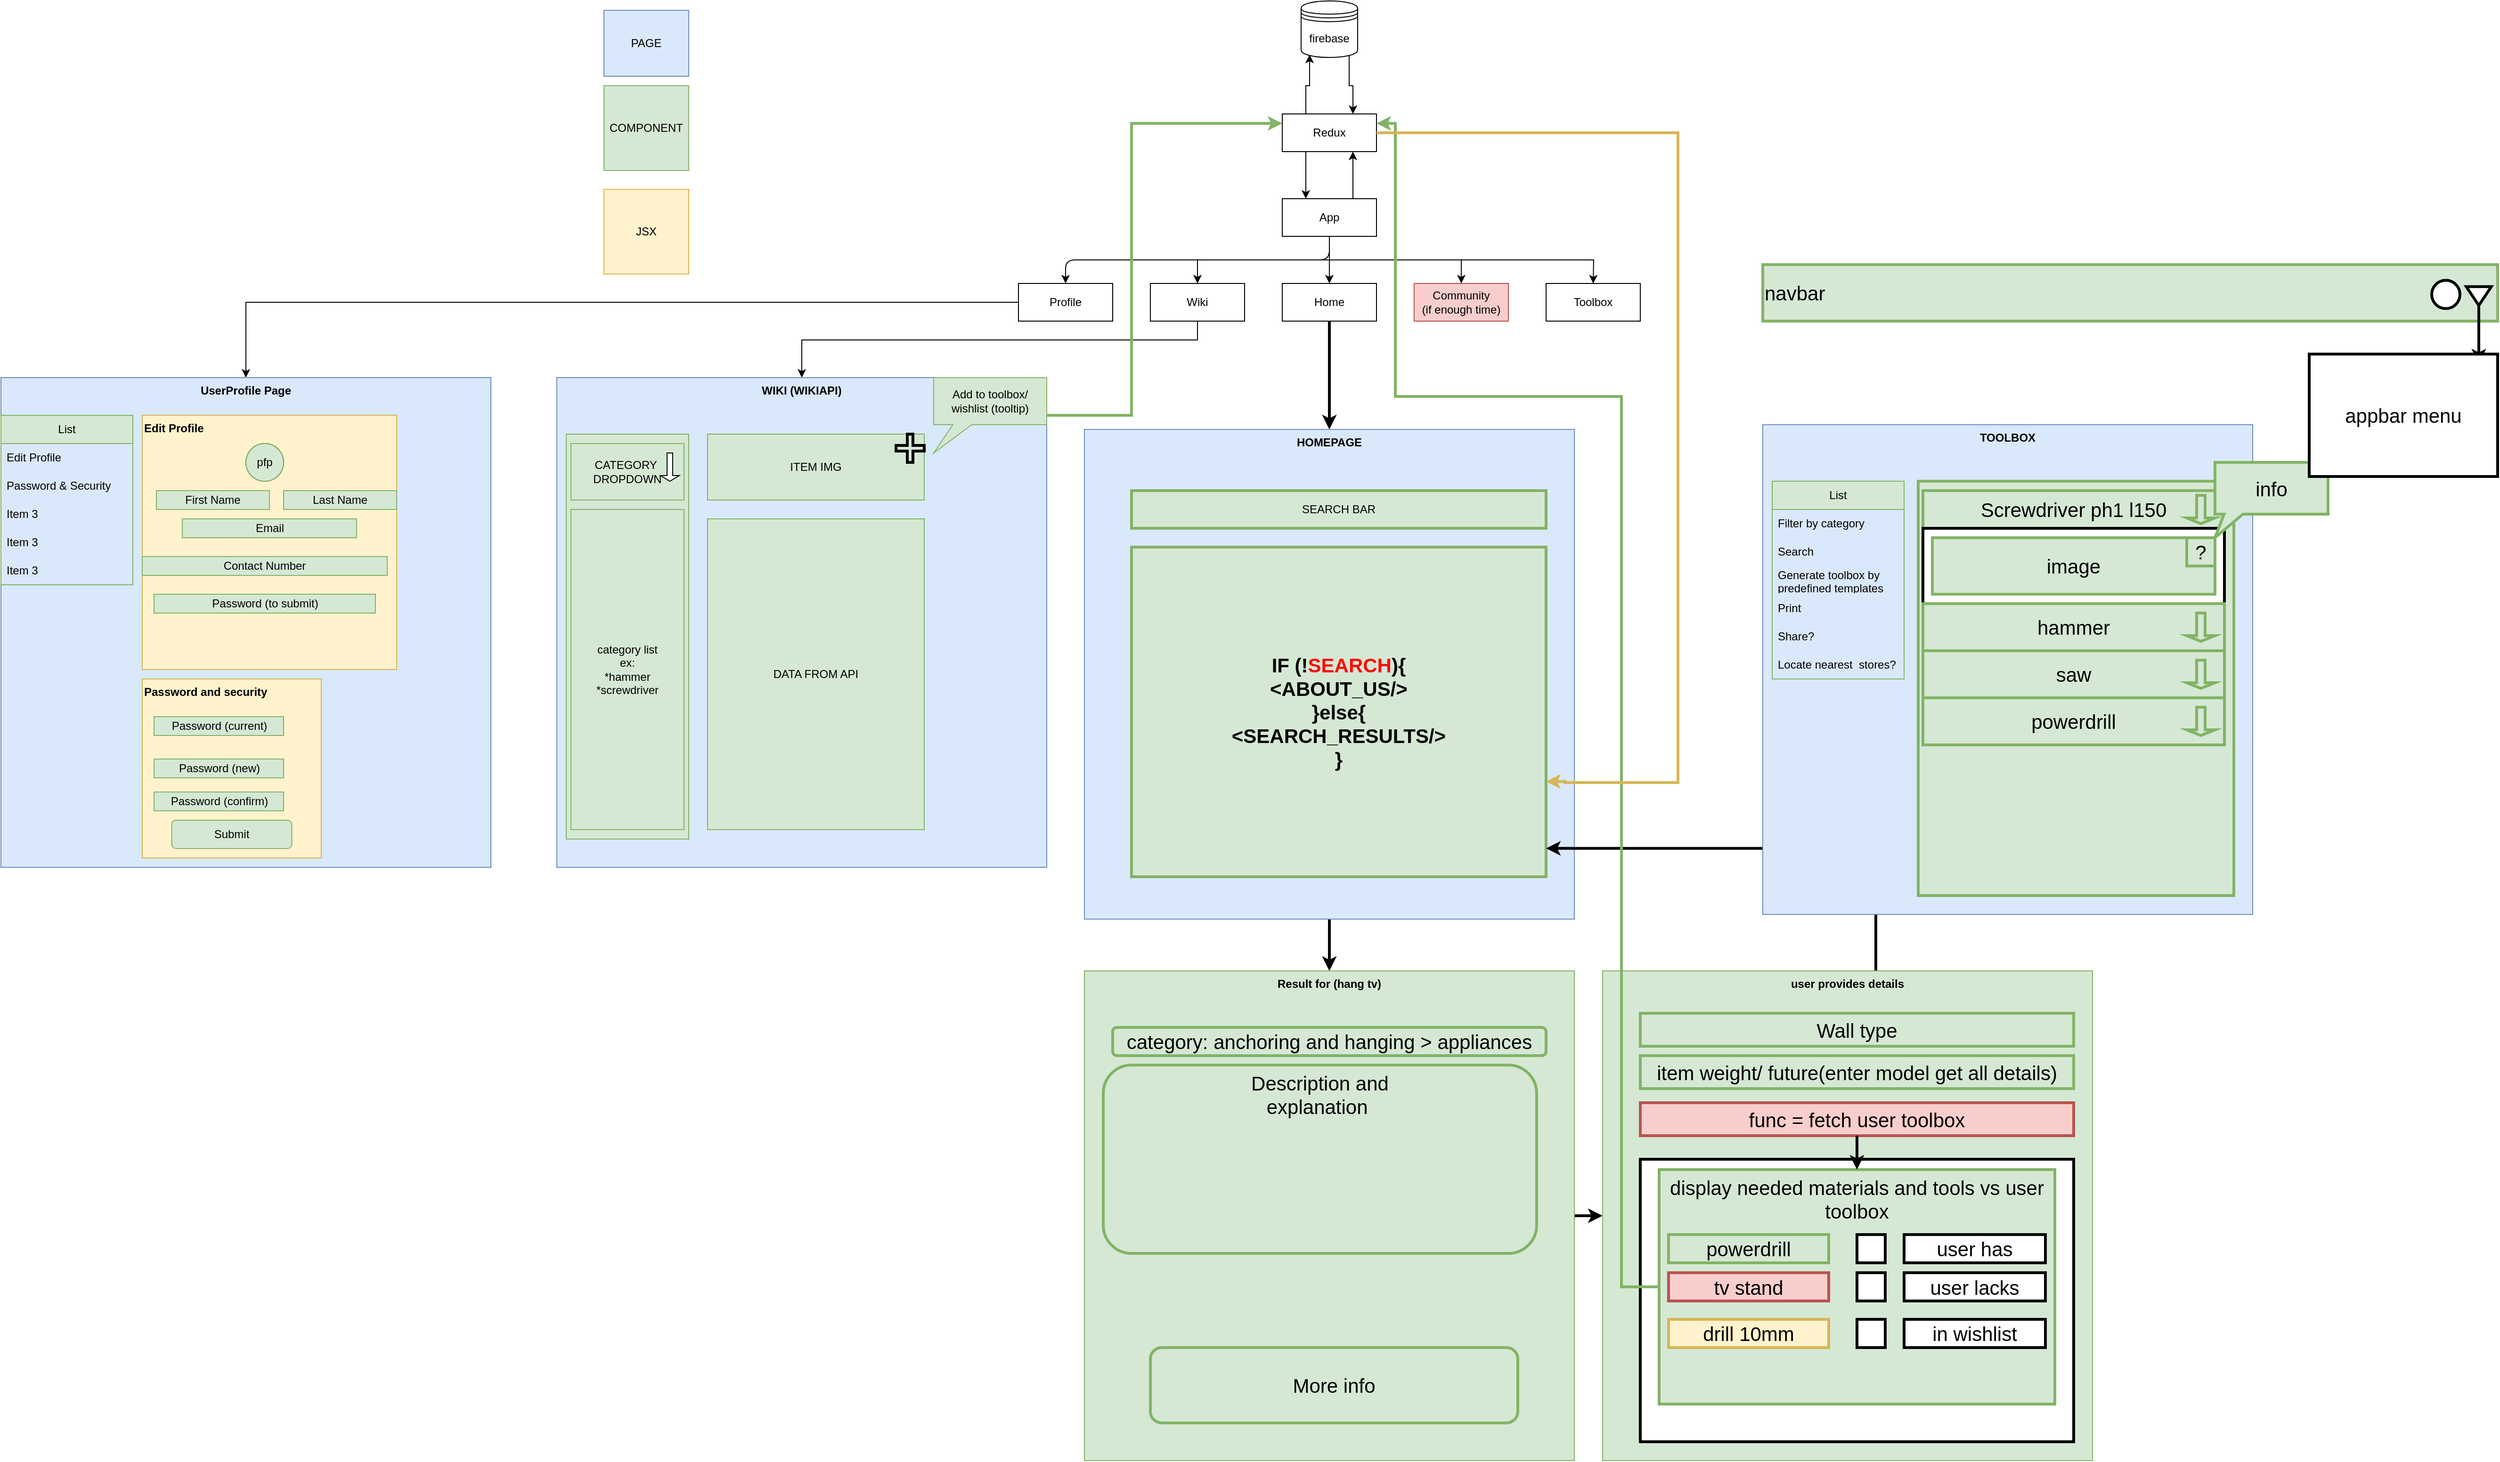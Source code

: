 <mxfile version="20.8.23" type="github">
  <diagram name="Page-1" id="2c0d36ab-eaac-3732-788b-9136903baeff">
    <mxGraphModel dx="8080" dy="4667" grid="1" gridSize="10" guides="1" tooltips="1" connect="1" arrows="1" fold="1" page="1" pageScale="1.5" pageWidth="1169" pageHeight="827" background="none" math="0" shadow="0">
      <root>
        <mxCell id="0" />
        <mxCell id="1" parent="0" />
        <mxCell id="G5pGbf08PNdvRAmgkb_J-200" style="edgeStyle=orthogonalEdgeStyle;rounded=0;orthogonalLoop=1;jettySize=auto;html=1;exitX=0.85;exitY=0.95;exitDx=0;exitDy=0;exitPerimeter=0;entryX=0.75;entryY=0;entryDx=0;entryDy=0;" edge="1" parent="1" source="G5pGbf08PNdvRAmgkb_J-149" target="G5pGbf08PNdvRAmgkb_J-193">
          <mxGeometry relative="1" as="geometry" />
        </mxCell>
        <mxCell id="G5pGbf08PNdvRAmgkb_J-149" value="firebase" style="shape=datastore;whiteSpace=wrap;html=1;" vertex="1" parent="1">
          <mxGeometry x="1920" y="540" width="60" height="60" as="geometry" />
        </mxCell>
        <mxCell id="G5pGbf08PNdvRAmgkb_J-195" style="edgeStyle=orthogonalEdgeStyle;rounded=0;orthogonalLoop=1;jettySize=auto;html=1;exitX=0.75;exitY=0;exitDx=0;exitDy=0;entryX=0.75;entryY=1;entryDx=0;entryDy=0;" edge="1" parent="1" source="G5pGbf08PNdvRAmgkb_J-182" target="G5pGbf08PNdvRAmgkb_J-193">
          <mxGeometry relative="1" as="geometry" />
        </mxCell>
        <mxCell id="G5pGbf08PNdvRAmgkb_J-182" value="App" style="whiteSpace=wrap;html=1;" vertex="1" parent="1">
          <mxGeometry x="1900" y="750" width="100" height="40" as="geometry" />
        </mxCell>
        <mxCell id="G5pGbf08PNdvRAmgkb_J-202" style="edgeStyle=orthogonalEdgeStyle;rounded=0;orthogonalLoop=1;jettySize=auto;html=1;entryX=0.5;entryY=0;entryDx=0;entryDy=0;" edge="1" parent="1" source="G5pGbf08PNdvRAmgkb_J-183" target="G5pGbf08PNdvRAmgkb_J-201">
          <mxGeometry relative="1" as="geometry" />
        </mxCell>
        <mxCell id="G5pGbf08PNdvRAmgkb_J-183" value="Profile" style="whiteSpace=wrap;html=1;" vertex="1" parent="1">
          <mxGeometry x="1620" y="840" width="100" height="40" as="geometry" />
        </mxCell>
        <mxCell id="G5pGbf08PNdvRAmgkb_J-184" value="" style="edgeStyle=elbowEdgeStyle;elbow=vertical;html=1;rounded=1;curved=0;sourcePerimeterSpacing=0;targetPerimeterSpacing=0;startSize=6;endSize=6;" edge="1" parent="1" source="G5pGbf08PNdvRAmgkb_J-182" target="G5pGbf08PNdvRAmgkb_J-183">
          <mxGeometry relative="1" as="geometry" />
        </mxCell>
        <mxCell id="G5pGbf08PNdvRAmgkb_J-185" style="edgeStyle=orthogonalEdgeStyle;rounded=0;orthogonalLoop=1;jettySize=auto;html=1;exitX=0.5;exitY=1;exitDx=0;exitDy=0;" edge="1" parent="1" source="G5pGbf08PNdvRAmgkb_J-182">
          <mxGeometry relative="1" as="geometry">
            <mxPoint x="2230" y="840" as="targetPoint" />
          </mxGeometry>
        </mxCell>
        <mxCell id="G5pGbf08PNdvRAmgkb_J-243" style="edgeStyle=orthogonalEdgeStyle;rounded=0;orthogonalLoop=1;jettySize=auto;html=1;" edge="1" parent="1" source="G5pGbf08PNdvRAmgkb_J-186" target="G5pGbf08PNdvRAmgkb_J-233">
          <mxGeometry relative="1" as="geometry">
            <Array as="points">
              <mxPoint x="1810" y="900" />
              <mxPoint x="1390" y="900" />
            </Array>
          </mxGeometry>
        </mxCell>
        <mxCell id="G5pGbf08PNdvRAmgkb_J-186" value="Wiki" style="whiteSpace=wrap;html=1;" vertex="1" parent="1">
          <mxGeometry x="1760" y="840" width="100" height="40" as="geometry" />
        </mxCell>
        <mxCell id="G5pGbf08PNdvRAmgkb_J-187" style="edgeStyle=orthogonalEdgeStyle;rounded=0;orthogonalLoop=1;jettySize=auto;html=1;entryX=0.5;entryY=0;entryDx=0;entryDy=0;exitX=0.5;exitY=1;exitDx=0;exitDy=0;" edge="1" parent="1" source="G5pGbf08PNdvRAmgkb_J-182" target="G5pGbf08PNdvRAmgkb_J-186">
          <mxGeometry relative="1" as="geometry" />
        </mxCell>
        <mxCell id="G5pGbf08PNdvRAmgkb_J-245" style="edgeStyle=orthogonalEdgeStyle;rounded=0;orthogonalLoop=1;jettySize=auto;html=1;entryX=0.5;entryY=0;entryDx=0;entryDy=0;strokeWidth=3;" edge="1" parent="1" source="G5pGbf08PNdvRAmgkb_J-188" target="G5pGbf08PNdvRAmgkb_J-244">
          <mxGeometry relative="1" as="geometry" />
        </mxCell>
        <mxCell id="G5pGbf08PNdvRAmgkb_J-188" value="Home" style="whiteSpace=wrap;html=1;" vertex="1" parent="1">
          <mxGeometry x="1900" y="840" width="100" height="40" as="geometry" />
        </mxCell>
        <mxCell id="G5pGbf08PNdvRAmgkb_J-189" style="edgeStyle=orthogonalEdgeStyle;rounded=0;orthogonalLoop=1;jettySize=auto;html=1;exitX=0.5;exitY=1;exitDx=0;exitDy=0;" edge="1" parent="1" source="G5pGbf08PNdvRAmgkb_J-182" target="G5pGbf08PNdvRAmgkb_J-188">
          <mxGeometry relative="1" as="geometry" />
        </mxCell>
        <mxCell id="G5pGbf08PNdvRAmgkb_J-190" value="Community&lt;br&gt;(if enough time)" style="whiteSpace=wrap;html=1;fillColor=#f8cecc;strokeColor=#b85450;" vertex="1" parent="1">
          <mxGeometry x="2040" y="840" width="100" height="40" as="geometry" />
        </mxCell>
        <mxCell id="G5pGbf08PNdvRAmgkb_J-191" style="edgeStyle=orthogonalEdgeStyle;rounded=0;orthogonalLoop=1;jettySize=auto;html=1;exitX=0.5;exitY=1;exitDx=0;exitDy=0;" edge="1" parent="1" source="G5pGbf08PNdvRAmgkb_J-182" target="G5pGbf08PNdvRAmgkb_J-190">
          <mxGeometry relative="1" as="geometry" />
        </mxCell>
        <mxCell id="G5pGbf08PNdvRAmgkb_J-196" style="edgeStyle=orthogonalEdgeStyle;rounded=0;orthogonalLoop=1;jettySize=auto;html=1;exitX=0.25;exitY=1;exitDx=0;exitDy=0;entryX=0.25;entryY=0;entryDx=0;entryDy=0;" edge="1" parent="1" source="G5pGbf08PNdvRAmgkb_J-193" target="G5pGbf08PNdvRAmgkb_J-182">
          <mxGeometry relative="1" as="geometry" />
        </mxCell>
        <mxCell id="G5pGbf08PNdvRAmgkb_J-199" style="edgeStyle=orthogonalEdgeStyle;rounded=0;orthogonalLoop=1;jettySize=auto;html=1;exitX=0.25;exitY=0;exitDx=0;exitDy=0;entryX=0.15;entryY=0.95;entryDx=0;entryDy=0;entryPerimeter=0;" edge="1" parent="1" source="G5pGbf08PNdvRAmgkb_J-193" target="G5pGbf08PNdvRAmgkb_J-149">
          <mxGeometry relative="1" as="geometry" />
        </mxCell>
        <mxCell id="G5pGbf08PNdvRAmgkb_J-193" value="Redux" style="whiteSpace=wrap;html=1;" vertex="1" parent="1">
          <mxGeometry x="1900" y="660" width="100" height="40" as="geometry" />
        </mxCell>
        <mxCell id="G5pGbf08PNdvRAmgkb_J-194" value="Toolbox" style="whiteSpace=wrap;html=1;" vertex="1" parent="1">
          <mxGeometry x="2180" y="840" width="100" height="40" as="geometry" />
        </mxCell>
        <mxCell id="G5pGbf08PNdvRAmgkb_J-201" value="&lt;b&gt;UserProfile Page&lt;/b&gt;" style="whiteSpace=wrap;html=1;aspect=fixed;verticalAlign=top;fillColor=#dae8fc;strokeColor=#6c8ebf;" vertex="1" parent="1">
          <mxGeometry x="540" y="940" width="520" height="520" as="geometry" />
        </mxCell>
        <mxCell id="G5pGbf08PNdvRAmgkb_J-204" value="List" style="swimlane;fontStyle=0;childLayout=stackLayout;horizontal=1;startSize=30;horizontalStack=0;resizeParent=1;resizeParentMax=0;resizeLast=0;collapsible=1;marginBottom=0;whiteSpace=wrap;html=1;fillColor=#d5e8d4;strokeColor=#82b366;" vertex="1" parent="1">
          <mxGeometry x="540" y="980" width="140" height="180" as="geometry" />
        </mxCell>
        <mxCell id="G5pGbf08PNdvRAmgkb_J-205" value="Edit Profile" style="text;strokeColor=none;fillColor=none;align=left;verticalAlign=middle;spacingLeft=4;spacingRight=4;overflow=hidden;points=[[0,0.5],[1,0.5]];portConstraint=eastwest;rotatable=0;whiteSpace=wrap;html=1;" vertex="1" parent="G5pGbf08PNdvRAmgkb_J-204">
          <mxGeometry y="30" width="140" height="30" as="geometry" />
        </mxCell>
        <mxCell id="G5pGbf08PNdvRAmgkb_J-206" value="Password &amp;amp; Security" style="text;strokeColor=none;fillColor=none;align=left;verticalAlign=middle;spacingLeft=4;spacingRight=4;overflow=hidden;points=[[0,0.5],[1,0.5]];portConstraint=eastwest;rotatable=0;whiteSpace=wrap;html=1;" vertex="1" parent="G5pGbf08PNdvRAmgkb_J-204">
          <mxGeometry y="60" width="140" height="30" as="geometry" />
        </mxCell>
        <mxCell id="G5pGbf08PNdvRAmgkb_J-207" value="Item 3" style="text;strokeColor=none;fillColor=none;align=left;verticalAlign=middle;spacingLeft=4;spacingRight=4;overflow=hidden;points=[[0,0.5],[1,0.5]];portConstraint=eastwest;rotatable=0;whiteSpace=wrap;html=1;" vertex="1" parent="G5pGbf08PNdvRAmgkb_J-204">
          <mxGeometry y="90" width="140" height="30" as="geometry" />
        </mxCell>
        <mxCell id="G5pGbf08PNdvRAmgkb_J-208" value="Item 3" style="text;strokeColor=none;fillColor=none;align=left;verticalAlign=middle;spacingLeft=4;spacingRight=4;overflow=hidden;points=[[0,0.5],[1,0.5]];portConstraint=eastwest;rotatable=0;whiteSpace=wrap;html=1;" vertex="1" parent="G5pGbf08PNdvRAmgkb_J-204">
          <mxGeometry y="120" width="140" height="30" as="geometry" />
        </mxCell>
        <mxCell id="G5pGbf08PNdvRAmgkb_J-209" value="Item 3" style="text;strokeColor=none;fillColor=none;align=left;verticalAlign=middle;spacingLeft=4;spacingRight=4;overflow=hidden;points=[[0,0.5],[1,0.5]];portConstraint=eastwest;rotatable=0;whiteSpace=wrap;html=1;" vertex="1" parent="G5pGbf08PNdvRAmgkb_J-204">
          <mxGeometry y="150" width="140" height="30" as="geometry" />
        </mxCell>
        <mxCell id="G5pGbf08PNdvRAmgkb_J-210" value="Edit Profile" style="whiteSpace=wrap;html=1;aspect=fixed;verticalAlign=top;align=left;fontStyle=1;fillColor=#fff2cc;strokeColor=#d6b656;" vertex="1" parent="1">
          <mxGeometry x="690" y="980" width="270" height="270" as="geometry" />
        </mxCell>
        <mxCell id="G5pGbf08PNdvRAmgkb_J-212" value="pfp" style="ellipse;whiteSpace=wrap;html=1;aspect=fixed;" vertex="1" parent="1">
          <mxGeometry x="800" y="1010" width="40" height="40" as="geometry" />
        </mxCell>
        <mxCell id="G5pGbf08PNdvRAmgkb_J-213" value="First Name" style="rounded=0;whiteSpace=wrap;html=1;" vertex="1" parent="1">
          <mxGeometry x="705" y="1060" width="120" height="20" as="geometry" />
        </mxCell>
        <mxCell id="G5pGbf08PNdvRAmgkb_J-214" value="Last Name" style="rounded=0;whiteSpace=wrap;html=1;" vertex="1" parent="1">
          <mxGeometry x="840" y="1060" width="120" height="20" as="geometry" />
        </mxCell>
        <mxCell id="G5pGbf08PNdvRAmgkb_J-215" value="Email" style="rounded=0;whiteSpace=wrap;html=1;" vertex="1" parent="1">
          <mxGeometry x="732.5" y="1090" width="185" height="20" as="geometry" />
        </mxCell>
        <mxCell id="G5pGbf08PNdvRAmgkb_J-216" value="Contact Number" style="rounded=0;whiteSpace=wrap;html=1;" vertex="1" parent="1">
          <mxGeometry x="690" y="1130" width="260" height="20" as="geometry" />
        </mxCell>
        <mxCell id="G5pGbf08PNdvRAmgkb_J-217" value="Password (to submit)" style="rounded=0;whiteSpace=wrap;html=1;" vertex="1" parent="1">
          <mxGeometry x="702.5" y="1170" width="235" height="20" as="geometry" />
        </mxCell>
        <mxCell id="G5pGbf08PNdvRAmgkb_J-218" value="Password and security" style="whiteSpace=wrap;html=1;aspect=fixed;verticalAlign=top;align=left;fontStyle=1;fillColor=#fff2cc;strokeColor=#d6b656;" vertex="1" parent="1">
          <mxGeometry x="690" y="1260" width="190" height="190" as="geometry" />
        </mxCell>
        <mxCell id="G5pGbf08PNdvRAmgkb_J-219" value="Password (current)" style="rounded=0;whiteSpace=wrap;html=1;" vertex="1" parent="1">
          <mxGeometry x="702.5" y="1300" width="137.5" height="20" as="geometry" />
        </mxCell>
        <mxCell id="G5pGbf08PNdvRAmgkb_J-220" value="Password (new)" style="rounded=0;whiteSpace=wrap;html=1;fillColor=#d5e8d4;strokeColor=#82b366;" vertex="1" parent="1">
          <mxGeometry x="702.5" y="1345" width="137.5" height="20" as="geometry" />
        </mxCell>
        <mxCell id="G5pGbf08PNdvRAmgkb_J-221" value="Password (confirm)" style="rounded=0;whiteSpace=wrap;html=1;fillColor=#d5e8d4;strokeColor=#82b366;" vertex="1" parent="1">
          <mxGeometry x="702.5" y="1380" width="137.5" height="20" as="geometry" />
        </mxCell>
        <mxCell id="G5pGbf08PNdvRAmgkb_J-222" value="Submit" style="rounded=1;whiteSpace=wrap;html=1;fillColor=#d5e8d4;strokeColor=#82b366;" vertex="1" parent="1">
          <mxGeometry x="721.25" y="1410" width="127.5" height="30" as="geometry" />
        </mxCell>
        <mxCell id="G5pGbf08PNdvRAmgkb_J-223" value="pfp" style="ellipse;whiteSpace=wrap;html=1;aspect=fixed;fillColor=#d5e8d4;strokeColor=#82b366;" vertex="1" parent="1">
          <mxGeometry x="800" y="1010" width="40" height="40" as="geometry" />
        </mxCell>
        <mxCell id="G5pGbf08PNdvRAmgkb_J-224" value="First Name" style="rounded=0;whiteSpace=wrap;html=1;fillColor=#d5e8d4;strokeColor=#82b366;" vertex="1" parent="1">
          <mxGeometry x="705" y="1060" width="120" height="20" as="geometry" />
        </mxCell>
        <mxCell id="G5pGbf08PNdvRAmgkb_J-225" value="Last Name" style="rounded=0;whiteSpace=wrap;html=1;fillColor=#d5e8d4;strokeColor=#82b366;" vertex="1" parent="1">
          <mxGeometry x="840" y="1060" width="120" height="20" as="geometry" />
        </mxCell>
        <mxCell id="G5pGbf08PNdvRAmgkb_J-226" value="Email" style="rounded=0;whiteSpace=wrap;html=1;fillColor=#d5e8d4;strokeColor=#82b366;" vertex="1" parent="1">
          <mxGeometry x="732.5" y="1090" width="185" height="20" as="geometry" />
        </mxCell>
        <mxCell id="G5pGbf08PNdvRAmgkb_J-227" value="Contact Number" style="rounded=0;whiteSpace=wrap;html=1;fillColor=#d5e8d4;strokeColor=#82b366;" vertex="1" parent="1">
          <mxGeometry x="690" y="1130" width="260" height="20" as="geometry" />
        </mxCell>
        <mxCell id="G5pGbf08PNdvRAmgkb_J-228" value="Password (to submit)" style="rounded=0;whiteSpace=wrap;html=1;fillColor=#d5e8d4;strokeColor=#82b366;" vertex="1" parent="1">
          <mxGeometry x="702.5" y="1170" width="235" height="20" as="geometry" />
        </mxCell>
        <mxCell id="G5pGbf08PNdvRAmgkb_J-229" value="Password (current)" style="rounded=0;whiteSpace=wrap;html=1;fillColor=#d5e8d4;strokeColor=#82b366;" vertex="1" parent="1">
          <mxGeometry x="702.5" y="1300" width="137.5" height="20" as="geometry" />
        </mxCell>
        <mxCell id="G5pGbf08PNdvRAmgkb_J-230" value="PAGE" style="rounded=0;whiteSpace=wrap;html=1;fillColor=#dae8fc;strokeColor=#6c8ebf;" vertex="1" parent="1">
          <mxGeometry x="1180" y="550" width="90" height="70" as="geometry" />
        </mxCell>
        <mxCell id="G5pGbf08PNdvRAmgkb_J-231" value="COMPONENT" style="rounded=0;whiteSpace=wrap;html=1;fillColor=#d5e8d4;strokeColor=#82b366;" vertex="1" parent="1">
          <mxGeometry x="1180" y="630" width="90" height="90" as="geometry" />
        </mxCell>
        <mxCell id="G5pGbf08PNdvRAmgkb_J-232" value="JSX" style="rounded=0;whiteSpace=wrap;html=1;fillColor=#fff2cc;strokeColor=#d6b656;" vertex="1" parent="1">
          <mxGeometry x="1180" y="740" width="90" height="90" as="geometry" />
        </mxCell>
        <mxCell id="G5pGbf08PNdvRAmgkb_J-233" value="&lt;b&gt;WIKI (WIKIAPI)&lt;/b&gt;" style="whiteSpace=wrap;html=1;aspect=fixed;verticalAlign=top;fillColor=#dae8fc;strokeColor=#6c8ebf;" vertex="1" parent="1">
          <mxGeometry x="1130" y="940" width="520" height="520" as="geometry" />
        </mxCell>
        <mxCell id="G5pGbf08PNdvRAmgkb_J-234" value="" style="rounded=0;whiteSpace=wrap;html=1;fillColor=#d5e8d4;strokeColor=#82b366;" vertex="1" parent="1">
          <mxGeometry x="1140" y="1000" width="130" height="430" as="geometry" />
        </mxCell>
        <mxCell id="G5pGbf08PNdvRAmgkb_J-235" value="CATEGORY&amp;nbsp;&lt;br&gt;DROPDOWN" style="rounded=0;whiteSpace=wrap;html=1;fillColor=#d5e8d4;strokeColor=#82b366;" vertex="1" parent="1">
          <mxGeometry x="1145" y="1010" width="120" height="60" as="geometry" />
        </mxCell>
        <mxCell id="G5pGbf08PNdvRAmgkb_J-236" value="" style="shape=singleArrow;direction=south;whiteSpace=wrap;html=1;" vertex="1" parent="1">
          <mxGeometry x="1240" y="1020" width="20" height="30" as="geometry" />
        </mxCell>
        <mxCell id="G5pGbf08PNdvRAmgkb_J-237" value="category list&lt;br&gt;ex:&lt;br&gt;*hammer&lt;br&gt;*screwdriver" style="rounded=0;whiteSpace=wrap;html=1;fillColor=#d5e8d4;strokeColor=#82b366;" vertex="1" parent="1">
          <mxGeometry x="1145" y="1080" width="120" height="340" as="geometry" />
        </mxCell>
        <mxCell id="G5pGbf08PNdvRAmgkb_J-238" value="ITEM IMG" style="rounded=0;whiteSpace=wrap;html=1;fillColor=#d5e8d4;strokeColor=#82b366;" vertex="1" parent="1">
          <mxGeometry x="1290" y="1000" width="230" height="70" as="geometry" />
        </mxCell>
        <mxCell id="G5pGbf08PNdvRAmgkb_J-239" value="" style="shape=cross;whiteSpace=wrap;html=1;fillColor=#d5e8d4;strokeColor=#000000;strokeWidth=3;" vertex="1" parent="1">
          <mxGeometry x="1490" y="1000" width="30" height="30" as="geometry" />
        </mxCell>
        <mxCell id="G5pGbf08PNdvRAmgkb_J-240" value="DATA FROM API" style="rounded=0;whiteSpace=wrap;html=1;fillColor=#d5e8d4;strokeColor=#82b366;" vertex="1" parent="1">
          <mxGeometry x="1290" y="1090" width="230" height="330" as="geometry" />
        </mxCell>
        <mxCell id="G5pGbf08PNdvRAmgkb_J-242" style="edgeStyle=orthogonalEdgeStyle;rounded=0;orthogonalLoop=1;jettySize=auto;html=1;fillColor=#d5e8d4;strokeColor=#82b366;strokeWidth=3;" edge="1" parent="1" source="G5pGbf08PNdvRAmgkb_J-241">
          <mxGeometry relative="1" as="geometry">
            <mxPoint x="1900" y="670" as="targetPoint" />
            <Array as="points">
              <mxPoint x="1740" y="980" />
              <mxPoint x="1740" y="670" />
            </Array>
          </mxGeometry>
        </mxCell>
        <mxCell id="G5pGbf08PNdvRAmgkb_J-241" value="Add to toolbox/ wishlist (tooltip)" style="shape=callout;whiteSpace=wrap;html=1;perimeter=calloutPerimeter;position2=0;size=30;position=0.17;fillColor=#d5e8d4;strokeColor=#82b366;" vertex="1" parent="1">
          <mxGeometry x="1530" y="940" width="120" height="80" as="geometry" />
        </mxCell>
        <mxCell id="G5pGbf08PNdvRAmgkb_J-249" style="edgeStyle=orthogonalEdgeStyle;rounded=0;orthogonalLoop=1;jettySize=auto;html=1;entryX=0.5;entryY=0;entryDx=0;entryDy=0;strokeWidth=3;fontSize=21;fontColor=#FF0A0A;" edge="1" parent="1" source="G5pGbf08PNdvRAmgkb_J-244" target="G5pGbf08PNdvRAmgkb_J-248">
          <mxGeometry relative="1" as="geometry" />
        </mxCell>
        <mxCell id="G5pGbf08PNdvRAmgkb_J-244" value="&lt;b&gt;HOMEPAGE&lt;/b&gt;" style="whiteSpace=wrap;html=1;aspect=fixed;verticalAlign=top;fillColor=#dae8fc;strokeColor=#6c8ebf;" vertex="1" parent="1">
          <mxGeometry x="1690" y="995" width="520" height="520" as="geometry" />
        </mxCell>
        <mxCell id="G5pGbf08PNdvRAmgkb_J-246" value="SEARCH BAR" style="rounded=0;whiteSpace=wrap;html=1;strokeColor=#82b366;strokeWidth=3;fillColor=#d5e8d4;" vertex="1" parent="1">
          <mxGeometry x="1740" y="1060" width="440" height="40" as="geometry" />
        </mxCell>
        <mxCell id="G5pGbf08PNdvRAmgkb_J-247" value="&lt;b style=&quot;font-size: 21px;&quot;&gt;IF (!&lt;font color=&quot;#ff0a0a&quot;&gt;SEARCH&lt;/font&gt;){&lt;br&gt;&amp;lt;ABOUT_US/&amp;gt;&lt;br&gt;}else{&lt;br&gt;&amp;lt;SEARCH_RESULTS/&amp;gt;&lt;br&gt;}&lt;/b&gt;" style="rounded=0;whiteSpace=wrap;html=1;strokeColor=#82b366;strokeWidth=3;fillColor=#d5e8d4;" vertex="1" parent="1">
          <mxGeometry x="1740" y="1120" width="440" height="350" as="geometry" />
        </mxCell>
        <mxCell id="G5pGbf08PNdvRAmgkb_J-268" style="edgeStyle=orthogonalEdgeStyle;rounded=0;orthogonalLoop=1;jettySize=auto;html=1;entryX=0;entryY=0.5;entryDx=0;entryDy=0;strokeWidth=3;fontSize=21;fontColor=#000000;" edge="1" parent="1" source="G5pGbf08PNdvRAmgkb_J-248" target="G5pGbf08PNdvRAmgkb_J-253">
          <mxGeometry relative="1" as="geometry" />
        </mxCell>
        <mxCell id="G5pGbf08PNdvRAmgkb_J-248" value="&lt;b&gt;Result for (hang tv)&lt;/b&gt;" style="whiteSpace=wrap;html=1;aspect=fixed;verticalAlign=top;fillColor=#d5e8d4;strokeColor=#82b366;" vertex="1" parent="1">
          <mxGeometry x="1690" y="1570" width="520" height="520" as="geometry" />
        </mxCell>
        <mxCell id="G5pGbf08PNdvRAmgkb_J-250" value="&lt;font color=&quot;#000000&quot;&gt;category: anchoring and hanging &amp;gt; appliances&lt;/font&gt;" style="rounded=1;whiteSpace=wrap;html=1;strokeColor=#82b366;strokeWidth=3;fontSize=21;fillColor=#d5e8d4;" vertex="1" parent="1">
          <mxGeometry x="1720" y="1630" width="460" height="30" as="geometry" />
        </mxCell>
        <mxCell id="G5pGbf08PNdvRAmgkb_J-251" value="&lt;font color=&quot;#000000&quot;&gt;Description and &lt;br&gt;explanation&amp;nbsp;&lt;/font&gt;" style="rounded=1;whiteSpace=wrap;html=1;strokeColor=#82b366;strokeWidth=3;fontSize=21;verticalAlign=top;fillColor=#d5e8d4;" vertex="1" parent="1">
          <mxGeometry x="1710" y="1670" width="460" height="200" as="geometry" />
        </mxCell>
        <mxCell id="G5pGbf08PNdvRAmgkb_J-252" value="More info" style="rounded=1;whiteSpace=wrap;html=1;strokeColor=#82b366;strokeWidth=3;fontSize=21;fillColor=#d5e8d4;" vertex="1" parent="1">
          <mxGeometry x="1760" y="1970" width="390" height="80" as="geometry" />
        </mxCell>
        <mxCell id="G5pGbf08PNdvRAmgkb_J-269" style="edgeStyle=orthogonalEdgeStyle;rounded=0;orthogonalLoop=1;jettySize=auto;html=1;entryX=1;entryY=0.914;entryDx=0;entryDy=0;entryPerimeter=0;strokeWidth=3;fontSize=21;fontColor=#000000;" edge="1" parent="1" source="G5pGbf08PNdvRAmgkb_J-253" target="G5pGbf08PNdvRAmgkb_J-247">
          <mxGeometry relative="1" as="geometry">
            <Array as="points">
              <mxPoint x="2530" y="1440" />
            </Array>
          </mxGeometry>
        </mxCell>
        <mxCell id="G5pGbf08PNdvRAmgkb_J-253" value="&lt;b&gt;user provides details&lt;/b&gt;" style="whiteSpace=wrap;html=1;aspect=fixed;verticalAlign=top;fillColor=#d5e8d4;strokeColor=#82b366;" vertex="1" parent="1">
          <mxGeometry x="2240" y="1570" width="520" height="520" as="geometry" />
        </mxCell>
        <mxCell id="G5pGbf08PNdvRAmgkb_J-254" value="Wall type" style="rounded=0;whiteSpace=wrap;html=1;strokeColor=#82b366;strokeWidth=3;fontSize=21;fillColor=#d5e8d4;" vertex="1" parent="1">
          <mxGeometry x="2280" y="1615" width="460" height="35" as="geometry" />
        </mxCell>
        <mxCell id="G5pGbf08PNdvRAmgkb_J-255" value="item weight/ future(enter model get all details)" style="rounded=0;whiteSpace=wrap;html=1;strokeColor=#82b366;strokeWidth=3;fontSize=21;fillColor=#d5e8d4;" vertex="1" parent="1">
          <mxGeometry x="2280" y="1660" width="460" height="35" as="geometry" />
        </mxCell>
        <mxCell id="G5pGbf08PNdvRAmgkb_J-256" value="func = fetch user toolbox" style="rounded=0;whiteSpace=wrap;html=1;strokeColor=#b85450;strokeWidth=3;fontSize=21;fillColor=#f8cecc;" vertex="1" parent="1">
          <mxGeometry x="2280" y="1710" width="460" height="35" as="geometry" />
        </mxCell>
        <mxCell id="G5pGbf08PNdvRAmgkb_J-257" value="" style="rounded=0;whiteSpace=wrap;html=1;strokeColor=#000000;strokeWidth=3;fontSize=21;fontColor=#000000;" vertex="1" parent="1">
          <mxGeometry x="2280" y="1770" width="460" height="300" as="geometry" />
        </mxCell>
        <mxCell id="G5pGbf08PNdvRAmgkb_J-267" style="edgeStyle=orthogonalEdgeStyle;rounded=0;orthogonalLoop=1;jettySize=auto;html=1;exitX=1;exitY=0.5;exitDx=0;exitDy=0;entryX=1;entryY=0.25;entryDx=0;entryDy=0;strokeWidth=3;fontSize=21;fontColor=#000000;fillColor=#d5e8d4;strokeColor=#82b366;" edge="1" parent="1" source="G5pGbf08PNdvRAmgkb_J-258" target="G5pGbf08PNdvRAmgkb_J-193">
          <mxGeometry relative="1" as="geometry">
            <Array as="points">
              <mxPoint x="2260" y="1905" />
              <mxPoint x="2260" y="960" />
              <mxPoint x="2020" y="960" />
              <mxPoint x="2020" y="670" />
            </Array>
          </mxGeometry>
        </mxCell>
        <mxCell id="G5pGbf08PNdvRAmgkb_J-258" value="display needed materials and tools vs user toolbox" style="rounded=0;whiteSpace=wrap;html=1;strokeColor=#82b366;strokeWidth=3;fontSize=21;verticalAlign=top;fillColor=#d5e8d4;" vertex="1" parent="1">
          <mxGeometry x="2300" y="1781" width="420" height="249" as="geometry" />
        </mxCell>
        <mxCell id="G5pGbf08PNdvRAmgkb_J-259" value="powerdrill" style="rounded=0;whiteSpace=wrap;html=1;strokeColor=#82b366;strokeWidth=3;fontSize=21;fillColor=#d5e8d4;" vertex="1" parent="1">
          <mxGeometry x="2310" y="1850" width="170" height="30" as="geometry" />
        </mxCell>
        <mxCell id="G5pGbf08PNdvRAmgkb_J-260" value="tv stand" style="rounded=0;whiteSpace=wrap;html=1;strokeColor=#b85450;strokeWidth=3;fontSize=21;fillColor=#f8cecc;" vertex="1" parent="1">
          <mxGeometry x="2310" y="1890.5" width="170" height="30" as="geometry" />
        </mxCell>
        <mxCell id="G5pGbf08PNdvRAmgkb_J-261" value="drill 10mm" style="rounded=0;whiteSpace=wrap;html=1;strokeColor=#d6b656;strokeWidth=3;fontSize=21;fillColor=#fff2cc;" vertex="1" parent="1">
          <mxGeometry x="2310" y="1940" width="170" height="30" as="geometry" />
        </mxCell>
        <mxCell id="G5pGbf08PNdvRAmgkb_J-262" value="" style="whiteSpace=wrap;html=1;aspect=fixed;strokeColor=#000000;strokeWidth=3;fontSize=21;fontColor=#000000;" vertex="1" parent="1">
          <mxGeometry x="2510" y="1850" width="30" height="30" as="geometry" />
        </mxCell>
        <mxCell id="G5pGbf08PNdvRAmgkb_J-263" value="" style="whiteSpace=wrap;html=1;aspect=fixed;strokeColor=#000000;strokeWidth=3;fontSize=21;fontColor=#000000;" vertex="1" parent="1">
          <mxGeometry x="2510" y="1890.5" width="30" height="30" as="geometry" />
        </mxCell>
        <mxCell id="G5pGbf08PNdvRAmgkb_J-264" value="" style="whiteSpace=wrap;html=1;aspect=fixed;strokeColor=#000000;strokeWidth=3;fontSize=21;fontColor=#000000;" vertex="1" parent="1">
          <mxGeometry x="2510" y="1940" width="30" height="30" as="geometry" />
        </mxCell>
        <mxCell id="G5pGbf08PNdvRAmgkb_J-266" style="edgeStyle=orthogonalEdgeStyle;rounded=0;orthogonalLoop=1;jettySize=auto;html=1;exitX=0.5;exitY=1;exitDx=0;exitDy=0;entryX=0.5;entryY=0;entryDx=0;entryDy=0;strokeWidth=3;fontSize=21;fontColor=#000000;" edge="1" parent="1" source="G5pGbf08PNdvRAmgkb_J-256" target="G5pGbf08PNdvRAmgkb_J-258">
          <mxGeometry relative="1" as="geometry" />
        </mxCell>
        <mxCell id="G5pGbf08PNdvRAmgkb_J-271" style="edgeStyle=orthogonalEdgeStyle;rounded=0;orthogonalLoop=1;jettySize=auto;html=1;strokeWidth=3;fontSize=21;fontColor=#000000;entryX=1;entryY=0.711;entryDx=0;entryDy=0;entryPerimeter=0;fillColor=#fff2cc;strokeColor=#d6b656;" edge="1" parent="1" source="G5pGbf08PNdvRAmgkb_J-193" target="G5pGbf08PNdvRAmgkb_J-247">
          <mxGeometry relative="1" as="geometry">
            <mxPoint x="2240" y="1370" as="targetPoint" />
            <Array as="points">
              <mxPoint x="2320" y="680" />
              <mxPoint x="2320" y="1370" />
              <mxPoint x="2200" y="1370" />
              <mxPoint x="2200" y="1369" />
            </Array>
          </mxGeometry>
        </mxCell>
        <mxCell id="G5pGbf08PNdvRAmgkb_J-273" value="&lt;b&gt;TOOLBOX&lt;br&gt;&lt;/b&gt;" style="whiteSpace=wrap;html=1;aspect=fixed;verticalAlign=top;fillColor=#dae8fc;strokeColor=#6c8ebf;" vertex="1" parent="1">
          <mxGeometry x="2410" y="990" width="520" height="520" as="geometry" />
        </mxCell>
        <mxCell id="G5pGbf08PNdvRAmgkb_J-274" value="List" style="swimlane;fontStyle=0;childLayout=stackLayout;horizontal=1;startSize=30;horizontalStack=0;resizeParent=1;resizeParentMax=0;resizeLast=0;collapsible=1;marginBottom=0;whiteSpace=wrap;html=1;fillColor=#d5e8d4;strokeColor=#82b366;" vertex="1" parent="1">
          <mxGeometry x="2420" y="1050" width="140" height="210" as="geometry" />
        </mxCell>
        <mxCell id="G5pGbf08PNdvRAmgkb_J-275" value="Filter by category" style="text;strokeColor=none;fillColor=none;align=left;verticalAlign=middle;spacingLeft=4;spacingRight=4;overflow=hidden;points=[[0,0.5],[1,0.5]];portConstraint=eastwest;rotatable=0;whiteSpace=wrap;html=1;" vertex="1" parent="G5pGbf08PNdvRAmgkb_J-274">
          <mxGeometry y="30" width="140" height="30" as="geometry" />
        </mxCell>
        <mxCell id="G5pGbf08PNdvRAmgkb_J-276" value="Search" style="text;strokeColor=none;fillColor=none;align=left;verticalAlign=middle;spacingLeft=4;spacingRight=4;overflow=hidden;points=[[0,0.5],[1,0.5]];portConstraint=eastwest;rotatable=0;whiteSpace=wrap;html=1;" vertex="1" parent="G5pGbf08PNdvRAmgkb_J-274">
          <mxGeometry y="60" width="140" height="30" as="geometry" />
        </mxCell>
        <mxCell id="G5pGbf08PNdvRAmgkb_J-277" value="Generate toolbox by&amp;nbsp; predefined templates" style="text;strokeColor=none;fillColor=none;align=left;verticalAlign=middle;spacingLeft=4;spacingRight=4;overflow=hidden;points=[[0,0.5],[1,0.5]];portConstraint=eastwest;rotatable=0;whiteSpace=wrap;html=1;" vertex="1" parent="G5pGbf08PNdvRAmgkb_J-274">
          <mxGeometry y="90" width="140" height="30" as="geometry" />
        </mxCell>
        <mxCell id="G5pGbf08PNdvRAmgkb_J-278" value="Print" style="text;strokeColor=none;fillColor=none;align=left;verticalAlign=middle;spacingLeft=4;spacingRight=4;overflow=hidden;points=[[0,0.5],[1,0.5]];portConstraint=eastwest;rotatable=0;whiteSpace=wrap;html=1;" vertex="1" parent="G5pGbf08PNdvRAmgkb_J-274">
          <mxGeometry y="120" width="140" height="30" as="geometry" />
        </mxCell>
        <mxCell id="G5pGbf08PNdvRAmgkb_J-279" value="Share?" style="text;strokeColor=none;fillColor=none;align=left;verticalAlign=middle;spacingLeft=4;spacingRight=4;overflow=hidden;points=[[0,0.5],[1,0.5]];portConstraint=eastwest;rotatable=0;whiteSpace=wrap;html=1;" vertex="1" parent="G5pGbf08PNdvRAmgkb_J-274">
          <mxGeometry y="150" width="140" height="30" as="geometry" />
        </mxCell>
        <mxCell id="G5pGbf08PNdvRAmgkb_J-283" value="Locate nearest&amp;nbsp; stores?" style="text;strokeColor=none;fillColor=none;align=left;verticalAlign=middle;spacingLeft=4;spacingRight=4;overflow=hidden;points=[[0,0.5],[1,0.5]];portConstraint=eastwest;rotatable=0;whiteSpace=wrap;html=1;" vertex="1" parent="G5pGbf08PNdvRAmgkb_J-274">
          <mxGeometry y="180" width="140" height="30" as="geometry" />
        </mxCell>
        <mxCell id="G5pGbf08PNdvRAmgkb_J-280" value="user has" style="rounded=0;whiteSpace=wrap;html=1;strokeColor=#000000;strokeWidth=3;fontSize=21;fontColor=#000000;" vertex="1" parent="1">
          <mxGeometry x="2560" y="1850" width="150" height="30" as="geometry" />
        </mxCell>
        <mxCell id="G5pGbf08PNdvRAmgkb_J-281" value="user lacks" style="rounded=0;whiteSpace=wrap;html=1;strokeColor=#000000;strokeWidth=3;fontSize=21;fontColor=#000000;" vertex="1" parent="1">
          <mxGeometry x="2560" y="1890.5" width="150" height="30" as="geometry" />
        </mxCell>
        <mxCell id="G5pGbf08PNdvRAmgkb_J-282" value="in wishlist" style="rounded=0;whiteSpace=wrap;html=1;strokeColor=#000000;strokeWidth=3;fontSize=21;fontColor=#000000;" vertex="1" parent="1">
          <mxGeometry x="2560" y="1940" width="150" height="30" as="geometry" />
        </mxCell>
        <mxCell id="G5pGbf08PNdvRAmgkb_J-284" value="" style="rounded=0;whiteSpace=wrap;html=1;strokeColor=#82b366;strokeWidth=3;fontSize=21;fillColor=#d5e8d4;" vertex="1" parent="1">
          <mxGeometry x="2575" y="1050" width="335" height="440" as="geometry" />
        </mxCell>
        <mxCell id="G5pGbf08PNdvRAmgkb_J-285" value="Screwdriver ph1 l150" style="rounded=0;whiteSpace=wrap;html=1;strokeColor=#82b366;strokeWidth=3;fontSize=21;fillColor=#d5e8d4;" vertex="1" parent="1">
          <mxGeometry x="2580" y="1060" width="320" height="40" as="geometry" />
        </mxCell>
        <mxCell id="G5pGbf08PNdvRAmgkb_J-286" value="" style="shape=singleArrow;direction=south;whiteSpace=wrap;html=1;strokeColor=#82b366;strokeWidth=3;fontSize=21;fillColor=#d5e8d4;" vertex="1" parent="1">
          <mxGeometry x="2860" y="1065" width="30" height="30" as="geometry" />
        </mxCell>
        <mxCell id="G5pGbf08PNdvRAmgkb_J-287" value="" style="rounded=0;whiteSpace=wrap;html=1;strokeColor=#000000;strokeWidth=3;fontSize=21;fontColor=#000000;" vertex="1" parent="1">
          <mxGeometry x="2580" y="1100" width="320" height="80" as="geometry" />
        </mxCell>
        <mxCell id="G5pGbf08PNdvRAmgkb_J-288" value="image" style="rounded=0;whiteSpace=wrap;html=1;strokeColor=#82b366;strokeWidth=3;fontSize=21;fillColor=#d5e8d4;" vertex="1" parent="1">
          <mxGeometry x="2590" y="1110" width="300" height="60" as="geometry" />
        </mxCell>
        <mxCell id="G5pGbf08PNdvRAmgkb_J-289" value="info" style="shape=callout;whiteSpace=wrap;html=1;perimeter=calloutPerimeter;strokeColor=#82b366;strokeWidth=3;fontSize=21;position2=0;size=25;position=0.08;fillColor=#d5e8d4;" vertex="1" parent="1">
          <mxGeometry x="2890" y="1030" width="120" height="80" as="geometry" />
        </mxCell>
        <mxCell id="G5pGbf08PNdvRAmgkb_J-290" value="?" style="whiteSpace=wrap;html=1;aspect=fixed;strokeColor=#82b366;strokeWidth=3;fontSize=21;fillColor=#d5e8d4;" vertex="1" parent="1">
          <mxGeometry x="2860" y="1110" width="30" height="30" as="geometry" />
        </mxCell>
        <mxCell id="G5pGbf08PNdvRAmgkb_J-291" value="hammer" style="rounded=0;whiteSpace=wrap;html=1;strokeColor=#82b366;strokeWidth=3;fontSize=21;fillColor=#d5e8d4;" vertex="1" parent="1">
          <mxGeometry x="2580" y="1180" width="320" height="50" as="geometry" />
        </mxCell>
        <mxCell id="G5pGbf08PNdvRAmgkb_J-292" value="saw" style="rounded=0;whiteSpace=wrap;html=1;strokeColor=#82b366;strokeWidth=3;fontSize=21;fillColor=#d5e8d4;" vertex="1" parent="1">
          <mxGeometry x="2580" y="1230" width="320" height="50" as="geometry" />
        </mxCell>
        <mxCell id="G5pGbf08PNdvRAmgkb_J-293" value="powerdrill" style="rounded=0;whiteSpace=wrap;html=1;strokeColor=#82b366;strokeWidth=3;fontSize=21;fillColor=#d5e8d4;" vertex="1" parent="1">
          <mxGeometry x="2580" y="1280" width="320" height="50" as="geometry" />
        </mxCell>
        <mxCell id="G5pGbf08PNdvRAmgkb_J-294" value="" style="shape=singleArrow;direction=south;whiteSpace=wrap;html=1;strokeColor=#82b366;strokeWidth=3;fontSize=21;fillColor=#d5e8d4;" vertex="1" parent="1">
          <mxGeometry x="2860" y="1190" width="30" height="30" as="geometry" />
        </mxCell>
        <mxCell id="G5pGbf08PNdvRAmgkb_J-295" value="" style="shape=singleArrow;direction=south;whiteSpace=wrap;html=1;strokeColor=#82b366;strokeWidth=3;fontSize=21;fillColor=#d5e8d4;" vertex="1" parent="1">
          <mxGeometry x="2860" y="1240" width="30" height="30" as="geometry" />
        </mxCell>
        <mxCell id="G5pGbf08PNdvRAmgkb_J-296" value="" style="shape=singleArrow;direction=south;whiteSpace=wrap;html=1;strokeColor=#82b366;strokeWidth=3;fontSize=21;fillColor=#d5e8d4;" vertex="1" parent="1">
          <mxGeometry x="2860" y="1290" width="30" height="30" as="geometry" />
        </mxCell>
        <mxCell id="G5pGbf08PNdvRAmgkb_J-298" value="navbar" style="rounded=0;whiteSpace=wrap;html=1;strokeColor=#82b366;strokeWidth=3;fontSize=21;align=left;fillColor=#d5e8d4;" vertex="1" parent="1">
          <mxGeometry x="2410" y="820" width="780" height="60" as="geometry" />
        </mxCell>
        <mxCell id="G5pGbf08PNdvRAmgkb_J-300" value="" style="ellipse;whiteSpace=wrap;html=1;aspect=fixed;strokeColor=#000000;strokeWidth=3;fontSize=21;fontColor=#000000;" vertex="1" parent="1">
          <mxGeometry x="3120" y="836.67" width="30" height="30" as="geometry" />
        </mxCell>
        <mxCell id="G5pGbf08PNdvRAmgkb_J-304" style="edgeStyle=orthogonalEdgeStyle;rounded=0;orthogonalLoop=1;jettySize=auto;html=1;entryX=0.9;entryY=0.077;entryDx=0;entryDy=0;entryPerimeter=0;strokeWidth=3;fontSize=12;fontColor=#000000;" edge="1" parent="1" source="G5pGbf08PNdvRAmgkb_J-301" target="G5pGbf08PNdvRAmgkb_J-303">
          <mxGeometry relative="1" as="geometry" />
        </mxCell>
        <mxCell id="G5pGbf08PNdvRAmgkb_J-301" value="" style="triangle;whiteSpace=wrap;html=1;strokeColor=#000000;strokeWidth=3;fontSize=21;fontColor=#000000;rotation=90;" vertex="1" parent="1">
          <mxGeometry x="3160" y="840" width="20" height="26.67" as="geometry" />
        </mxCell>
        <mxCell id="G5pGbf08PNdvRAmgkb_J-303" value="appbar menu" style="shape=callout;whiteSpace=wrap;html=1;perimeter=calloutPerimeter;strokeColor=#000000;strokeWidth=3;fontSize=21;fontColor=#000000;rotation=0;position2=0;size=0;position=0.6;base=20;" vertex="1" parent="1">
          <mxGeometry x="2990" y="915" width="200" height="130" as="geometry" />
        </mxCell>
      </root>
    </mxGraphModel>
  </diagram>
</mxfile>

